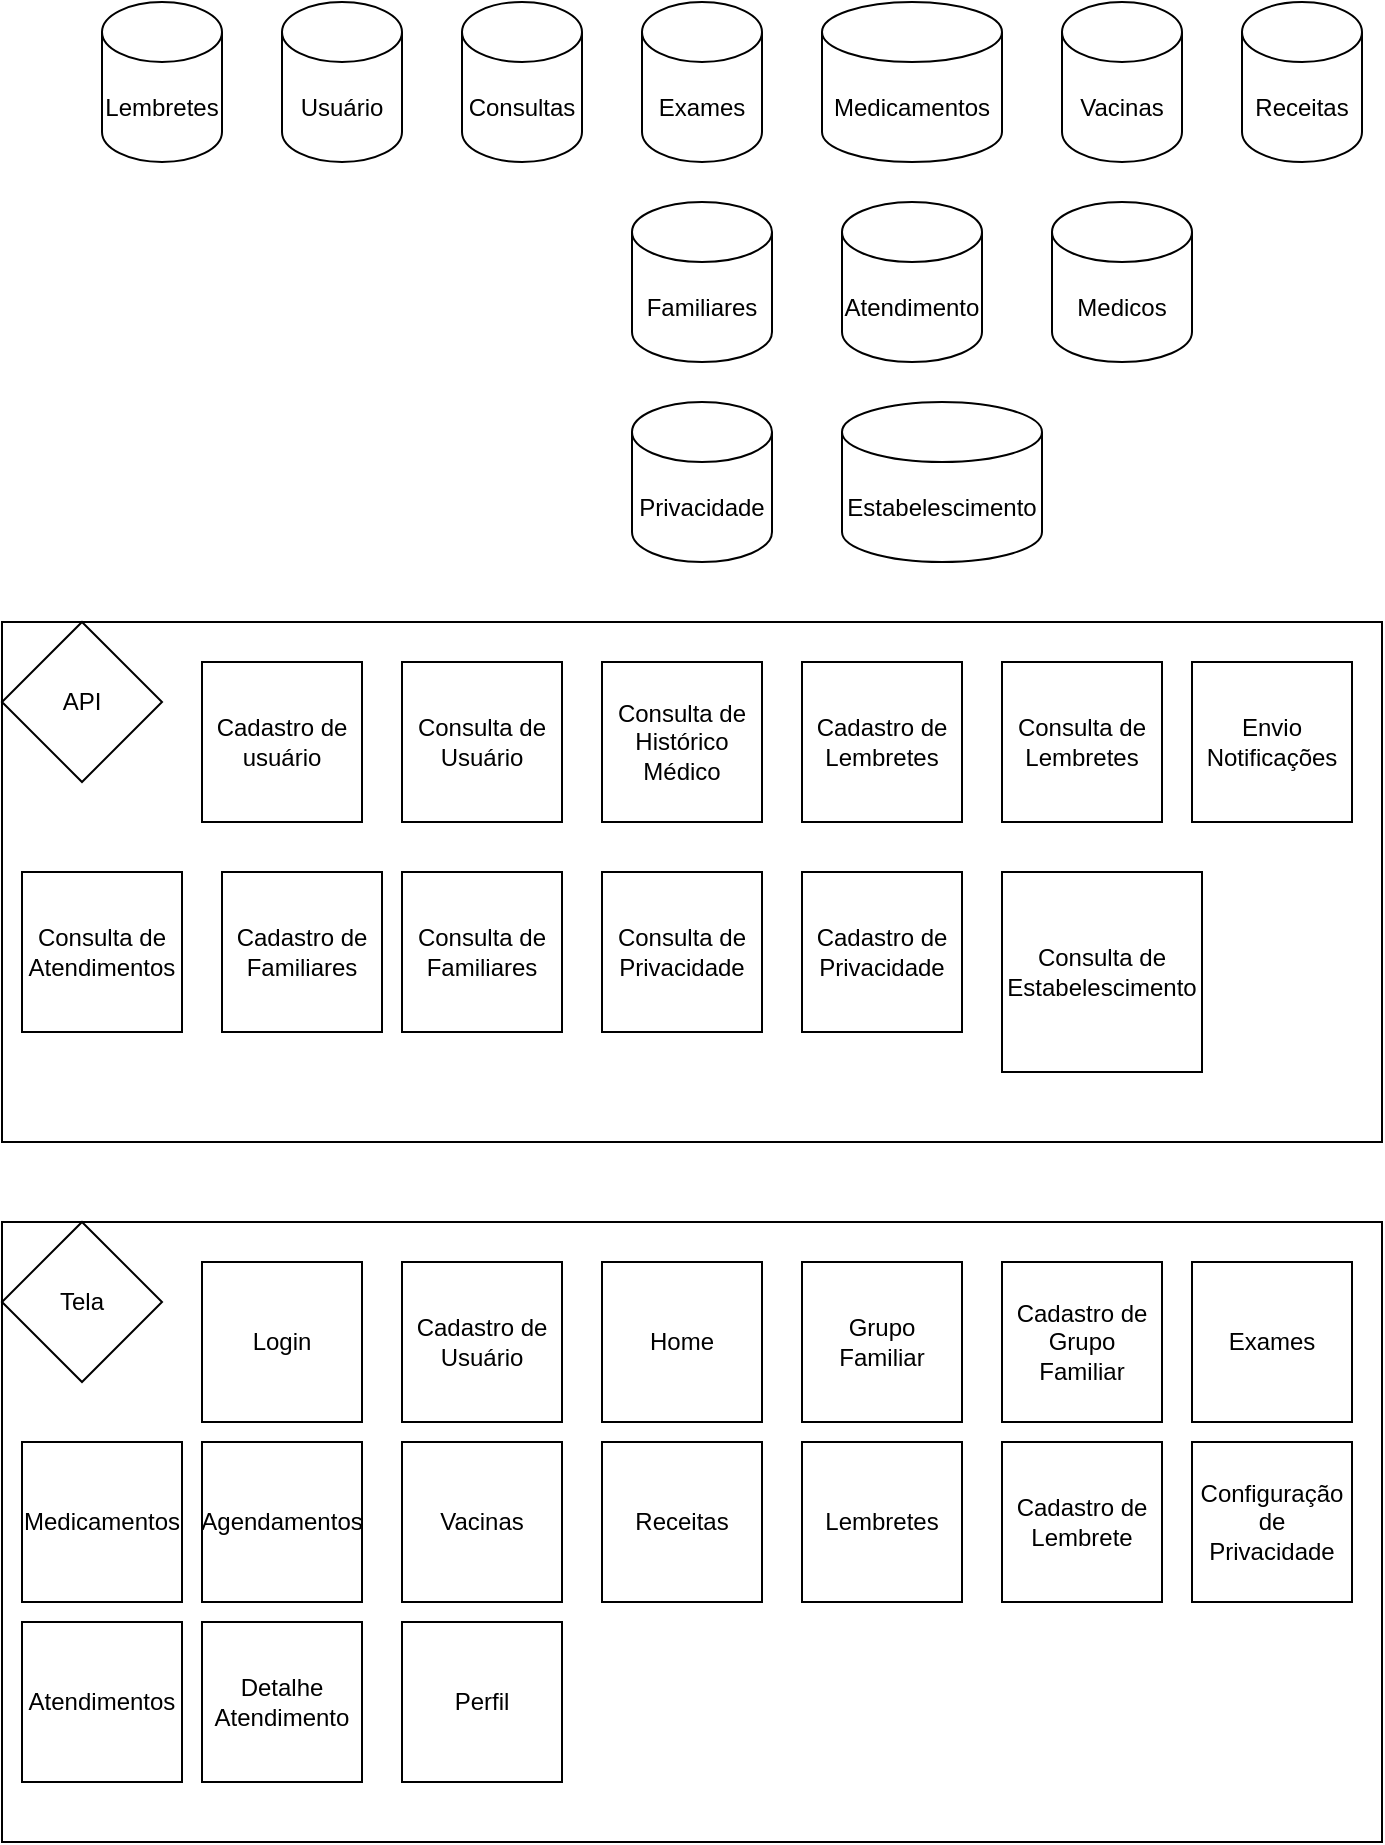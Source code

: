 <mxfile version="22.1.3" type="device">
  <diagram name="Página-1" id="G1xvL4GLscwC9Xtsqebu">
    <mxGraphModel dx="834" dy="653" grid="1" gridSize="10" guides="1" tooltips="1" connect="1" arrows="1" fold="1" page="1" pageScale="1" pageWidth="827" pageHeight="1169" math="0" shadow="0">
      <root>
        <mxCell id="0" />
        <mxCell id="1" parent="0" />
        <mxCell id="BFC4rJ54uDtFeVCP5pwE-1" value="Usuário" style="shape=cylinder3;whiteSpace=wrap;html=1;boundedLbl=1;backgroundOutline=1;size=15;" vertex="1" parent="1">
          <mxGeometry x="220" y="110" width="60" height="80" as="geometry" />
        </mxCell>
        <mxCell id="BFC4rJ54uDtFeVCP5pwE-2" value="Consultas" style="shape=cylinder3;whiteSpace=wrap;html=1;boundedLbl=1;backgroundOutline=1;size=15;" vertex="1" parent="1">
          <mxGeometry x="310" y="110" width="60" height="80" as="geometry" />
        </mxCell>
        <mxCell id="BFC4rJ54uDtFeVCP5pwE-3" value="Exames" style="shape=cylinder3;whiteSpace=wrap;html=1;boundedLbl=1;backgroundOutline=1;size=15;" vertex="1" parent="1">
          <mxGeometry x="400" y="110" width="60" height="80" as="geometry" />
        </mxCell>
        <mxCell id="BFC4rJ54uDtFeVCP5pwE-4" value="Medicamentos" style="shape=cylinder3;whiteSpace=wrap;html=1;boundedLbl=1;backgroundOutline=1;size=15;" vertex="1" parent="1">
          <mxGeometry x="490" y="110" width="90" height="80" as="geometry" />
        </mxCell>
        <mxCell id="BFC4rJ54uDtFeVCP5pwE-6" value="Vacinas" style="shape=cylinder3;whiteSpace=wrap;html=1;boundedLbl=1;backgroundOutline=1;size=15;" vertex="1" parent="1">
          <mxGeometry x="610" y="110" width="60" height="80" as="geometry" />
        </mxCell>
        <mxCell id="BFC4rJ54uDtFeVCP5pwE-7" value="Receitas" style="shape=cylinder3;whiteSpace=wrap;html=1;boundedLbl=1;backgroundOutline=1;size=15;" vertex="1" parent="1">
          <mxGeometry x="700" y="110" width="60" height="80" as="geometry" />
        </mxCell>
        <mxCell id="BFC4rJ54uDtFeVCP5pwE-8" value="Lembretes" style="shape=cylinder3;whiteSpace=wrap;html=1;boundedLbl=1;backgroundOutline=1;size=15;" vertex="1" parent="1">
          <mxGeometry x="130" y="110" width="60" height="80" as="geometry" />
        </mxCell>
        <mxCell id="BFC4rJ54uDtFeVCP5pwE-9" value="Atendimento" style="shape=cylinder3;whiteSpace=wrap;html=1;boundedLbl=1;backgroundOutline=1;size=15;" vertex="1" parent="1">
          <mxGeometry x="500" y="210" width="70" height="80" as="geometry" />
        </mxCell>
        <mxCell id="BFC4rJ54uDtFeVCP5pwE-10" value="Familiares" style="shape=cylinder3;whiteSpace=wrap;html=1;boundedLbl=1;backgroundOutline=1;size=15;" vertex="1" parent="1">
          <mxGeometry x="395" y="210" width="70" height="80" as="geometry" />
        </mxCell>
        <mxCell id="BFC4rJ54uDtFeVCP5pwE-11" value="Privacidade" style="shape=cylinder3;whiteSpace=wrap;html=1;boundedLbl=1;backgroundOutline=1;size=15;" vertex="1" parent="1">
          <mxGeometry x="395" y="310" width="70" height="80" as="geometry" />
        </mxCell>
        <mxCell id="BFC4rJ54uDtFeVCP5pwE-12" value="Medicos" style="shape=cylinder3;whiteSpace=wrap;html=1;boundedLbl=1;backgroundOutline=1;size=15;" vertex="1" parent="1">
          <mxGeometry x="605" y="210" width="70" height="80" as="geometry" />
        </mxCell>
        <mxCell id="BFC4rJ54uDtFeVCP5pwE-13" value="Estabelescimento" style="shape=cylinder3;whiteSpace=wrap;html=1;boundedLbl=1;backgroundOutline=1;size=15;" vertex="1" parent="1">
          <mxGeometry x="500" y="310" width="100" height="80" as="geometry" />
        </mxCell>
        <mxCell id="BFC4rJ54uDtFeVCP5pwE-15" value="" style="rounded=0;whiteSpace=wrap;html=1;" vertex="1" parent="1">
          <mxGeometry x="80" y="420" width="690" height="260" as="geometry" />
        </mxCell>
        <mxCell id="BFC4rJ54uDtFeVCP5pwE-14" value="API" style="rhombus;whiteSpace=wrap;html=1;" vertex="1" parent="1">
          <mxGeometry x="80" y="420" width="80" height="80" as="geometry" />
        </mxCell>
        <mxCell id="BFC4rJ54uDtFeVCP5pwE-16" value="Cadastro de usuário" style="whiteSpace=wrap;html=1;aspect=fixed;" vertex="1" parent="1">
          <mxGeometry x="180" y="440" width="80" height="80" as="geometry" />
        </mxCell>
        <mxCell id="BFC4rJ54uDtFeVCP5pwE-17" value="Consulta de Usuário" style="whiteSpace=wrap;html=1;aspect=fixed;" vertex="1" parent="1">
          <mxGeometry x="280" y="440" width="80" height="80" as="geometry" />
        </mxCell>
        <mxCell id="BFC4rJ54uDtFeVCP5pwE-18" value="Consulta de Histórico Médico" style="whiteSpace=wrap;html=1;aspect=fixed;" vertex="1" parent="1">
          <mxGeometry x="380" y="440" width="80" height="80" as="geometry" />
        </mxCell>
        <mxCell id="BFC4rJ54uDtFeVCP5pwE-19" value="Cadastro de Lembretes" style="whiteSpace=wrap;html=1;aspect=fixed;" vertex="1" parent="1">
          <mxGeometry x="480" y="440" width="80" height="80" as="geometry" />
        </mxCell>
        <mxCell id="BFC4rJ54uDtFeVCP5pwE-20" value="Consulta de Lembretes" style="whiteSpace=wrap;html=1;aspect=fixed;" vertex="1" parent="1">
          <mxGeometry x="580" y="440" width="80" height="80" as="geometry" />
        </mxCell>
        <mxCell id="BFC4rJ54uDtFeVCP5pwE-21" value="Consulta de Atendimentos" style="whiteSpace=wrap;html=1;aspect=fixed;" vertex="1" parent="1">
          <mxGeometry x="90" y="545" width="80" height="80" as="geometry" />
        </mxCell>
        <mxCell id="BFC4rJ54uDtFeVCP5pwE-22" value="Consulta de Familiares" style="whiteSpace=wrap;html=1;aspect=fixed;" vertex="1" parent="1">
          <mxGeometry x="280" y="545" width="80" height="80" as="geometry" />
        </mxCell>
        <mxCell id="BFC4rJ54uDtFeVCP5pwE-23" value="Consulta de Privacidade" style="whiteSpace=wrap;html=1;aspect=fixed;" vertex="1" parent="1">
          <mxGeometry x="380" y="545" width="80" height="80" as="geometry" />
        </mxCell>
        <mxCell id="BFC4rJ54uDtFeVCP5pwE-24" value="Cadastro de Privacidade" style="whiteSpace=wrap;html=1;aspect=fixed;" vertex="1" parent="1">
          <mxGeometry x="480" y="545" width="80" height="80" as="geometry" />
        </mxCell>
        <mxCell id="BFC4rJ54uDtFeVCP5pwE-25" value="Consulta de Estabelescimento" style="whiteSpace=wrap;html=1;aspect=fixed;" vertex="1" parent="1">
          <mxGeometry x="580" y="545" width="100" height="100" as="geometry" />
        </mxCell>
        <mxCell id="BFC4rJ54uDtFeVCP5pwE-26" value="" style="rounded=0;whiteSpace=wrap;html=1;" vertex="1" parent="1">
          <mxGeometry x="80" y="720" width="690" height="310" as="geometry" />
        </mxCell>
        <mxCell id="BFC4rJ54uDtFeVCP5pwE-27" value="Tela" style="rhombus;whiteSpace=wrap;html=1;" vertex="1" parent="1">
          <mxGeometry x="80" y="720" width="80" height="80" as="geometry" />
        </mxCell>
        <mxCell id="BFC4rJ54uDtFeVCP5pwE-28" value="Login" style="whiteSpace=wrap;html=1;aspect=fixed;" vertex="1" parent="1">
          <mxGeometry x="180" y="740" width="80" height="80" as="geometry" />
        </mxCell>
        <mxCell id="BFC4rJ54uDtFeVCP5pwE-38" value="Cadastro de Usuário" style="whiteSpace=wrap;html=1;aspect=fixed;" vertex="1" parent="1">
          <mxGeometry x="280" y="740" width="80" height="80" as="geometry" />
        </mxCell>
        <mxCell id="BFC4rJ54uDtFeVCP5pwE-39" value="Home" style="whiteSpace=wrap;html=1;aspect=fixed;" vertex="1" parent="1">
          <mxGeometry x="380" y="740" width="80" height="80" as="geometry" />
        </mxCell>
        <mxCell id="BFC4rJ54uDtFeVCP5pwE-40" value="Grupo Familiar" style="whiteSpace=wrap;html=1;aspect=fixed;" vertex="1" parent="1">
          <mxGeometry x="480" y="740" width="80" height="80" as="geometry" />
        </mxCell>
        <mxCell id="BFC4rJ54uDtFeVCP5pwE-41" value="Cadastro de Grupo Familiar" style="whiteSpace=wrap;html=1;aspect=fixed;" vertex="1" parent="1">
          <mxGeometry x="580" y="740" width="80" height="80" as="geometry" />
        </mxCell>
        <mxCell id="BFC4rJ54uDtFeVCP5pwE-42" value="Exames" style="whiteSpace=wrap;html=1;aspect=fixed;" vertex="1" parent="1">
          <mxGeometry x="675" y="740" width="80" height="80" as="geometry" />
        </mxCell>
        <mxCell id="BFC4rJ54uDtFeVCP5pwE-43" value="Cadastro de Familiares" style="whiteSpace=wrap;html=1;aspect=fixed;" vertex="1" parent="1">
          <mxGeometry x="190" y="545" width="80" height="80" as="geometry" />
        </mxCell>
        <mxCell id="BFC4rJ54uDtFeVCP5pwE-44" value="Medicamentos" style="whiteSpace=wrap;html=1;aspect=fixed;" vertex="1" parent="1">
          <mxGeometry x="90" y="830" width="80" height="80" as="geometry" />
        </mxCell>
        <mxCell id="BFC4rJ54uDtFeVCP5pwE-45" value="Agendamentos" style="whiteSpace=wrap;html=1;aspect=fixed;" vertex="1" parent="1">
          <mxGeometry x="180" y="830" width="80" height="80" as="geometry" />
        </mxCell>
        <mxCell id="BFC4rJ54uDtFeVCP5pwE-46" value="Vacinas" style="whiteSpace=wrap;html=1;aspect=fixed;" vertex="1" parent="1">
          <mxGeometry x="280" y="830" width="80" height="80" as="geometry" />
        </mxCell>
        <mxCell id="BFC4rJ54uDtFeVCP5pwE-47" value="Receitas" style="whiteSpace=wrap;html=1;aspect=fixed;" vertex="1" parent="1">
          <mxGeometry x="380" y="830" width="80" height="80" as="geometry" />
        </mxCell>
        <mxCell id="BFC4rJ54uDtFeVCP5pwE-48" value="Lembretes" style="whiteSpace=wrap;html=1;aspect=fixed;" vertex="1" parent="1">
          <mxGeometry x="480" y="830" width="80" height="80" as="geometry" />
        </mxCell>
        <mxCell id="BFC4rJ54uDtFeVCP5pwE-49" value="Cadastro de Lembrete" style="whiteSpace=wrap;html=1;aspect=fixed;" vertex="1" parent="1">
          <mxGeometry x="580" y="830" width="80" height="80" as="geometry" />
        </mxCell>
        <mxCell id="BFC4rJ54uDtFeVCP5pwE-50" value="Configuração de Privacidade" style="whiteSpace=wrap;html=1;aspect=fixed;" vertex="1" parent="1">
          <mxGeometry x="675" y="830" width="80" height="80" as="geometry" />
        </mxCell>
        <mxCell id="BFC4rJ54uDtFeVCP5pwE-51" value="Atendimentos" style="whiteSpace=wrap;html=1;aspect=fixed;" vertex="1" parent="1">
          <mxGeometry x="90" y="920" width="80" height="80" as="geometry" />
        </mxCell>
        <mxCell id="BFC4rJ54uDtFeVCP5pwE-57" value="Envio Notificações" style="whiteSpace=wrap;html=1;aspect=fixed;" vertex="1" parent="1">
          <mxGeometry x="675" y="440" width="80" height="80" as="geometry" />
        </mxCell>
        <mxCell id="BFC4rJ54uDtFeVCP5pwE-58" value="Perfil" style="whiteSpace=wrap;html=1;aspect=fixed;" vertex="1" parent="1">
          <mxGeometry x="280" y="920" width="80" height="80" as="geometry" />
        </mxCell>
        <mxCell id="BFC4rJ54uDtFeVCP5pwE-59" value="Detalhe Atendimento" style="whiteSpace=wrap;html=1;aspect=fixed;" vertex="1" parent="1">
          <mxGeometry x="180" y="920" width="80" height="80" as="geometry" />
        </mxCell>
      </root>
    </mxGraphModel>
  </diagram>
</mxfile>
